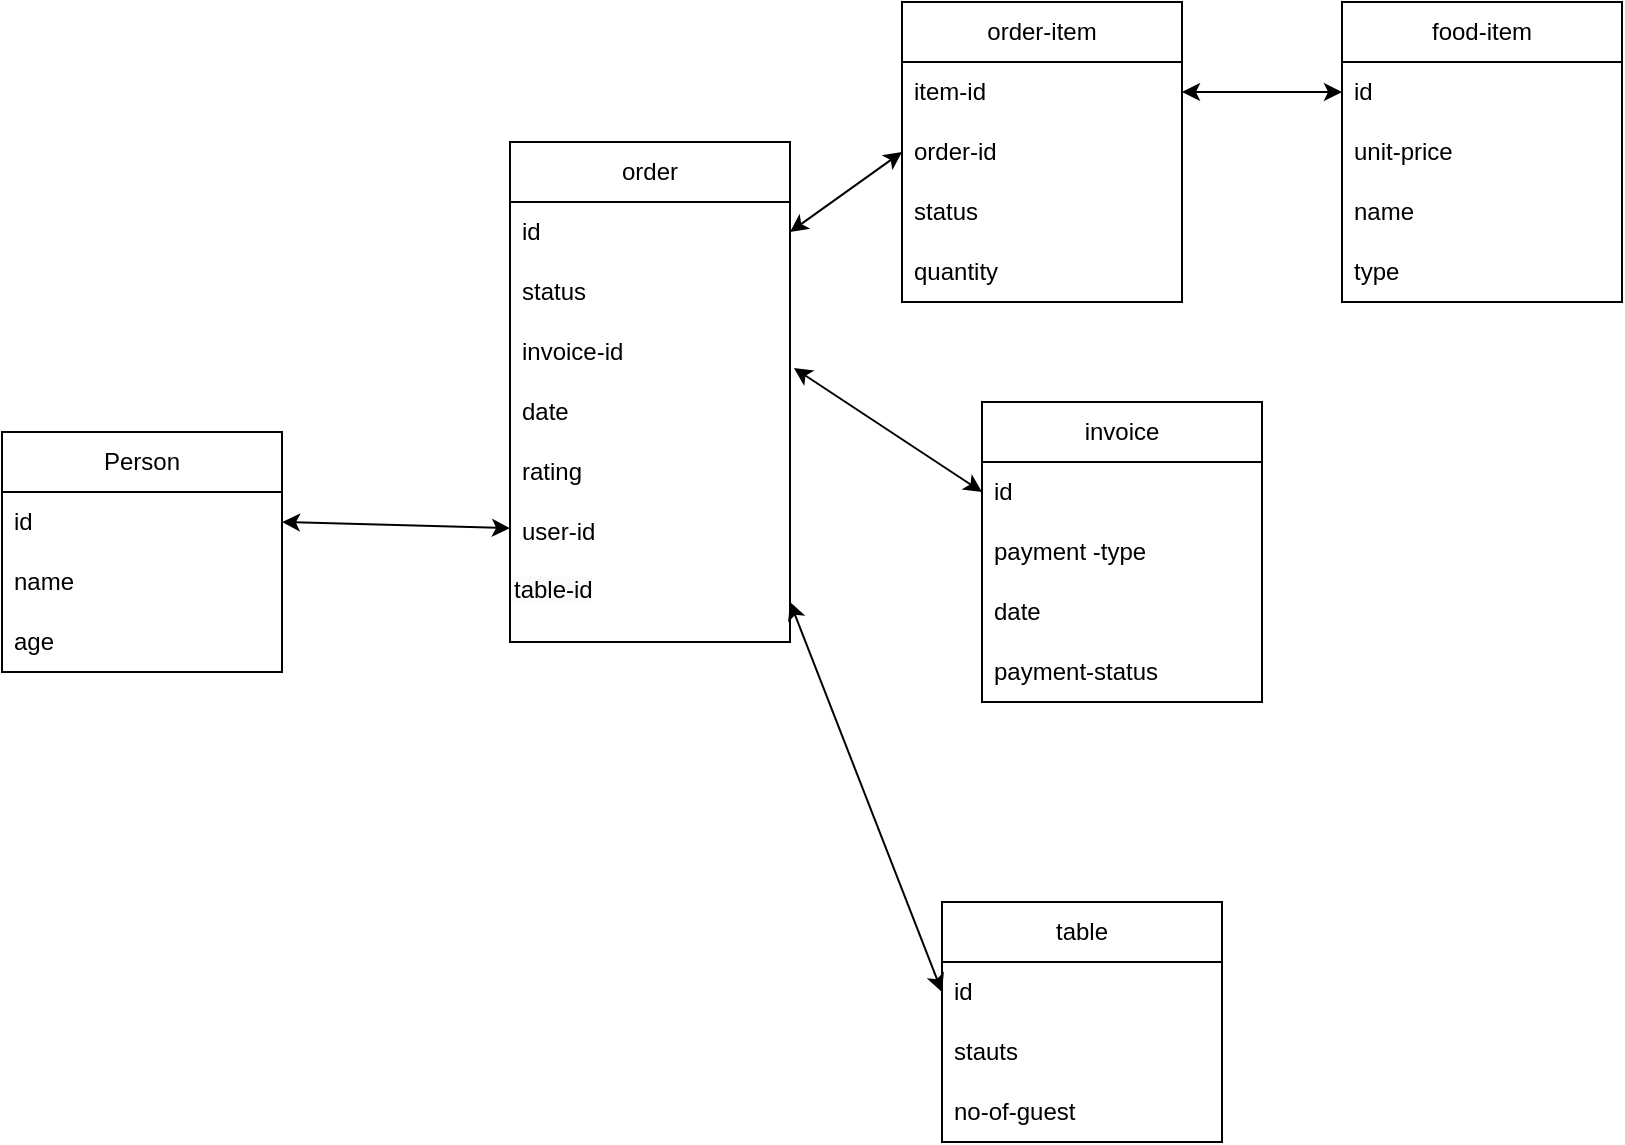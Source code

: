 <mxfile version="24.6.3" type="github">
  <diagram id="C5RBs43oDa-KdzZeNtuy" name="Page-1">
    <mxGraphModel dx="954" dy="646" grid="1" gridSize="10" guides="1" tooltips="1" connect="1" arrows="1" fold="1" page="1" pageScale="1" pageWidth="827" pageHeight="1169" math="0" shadow="0">
      <root>
        <mxCell id="WIyWlLk6GJQsqaUBKTNV-0" />
        <mxCell id="WIyWlLk6GJQsqaUBKTNV-1" parent="WIyWlLk6GJQsqaUBKTNV-0" />
        <mxCell id="8O5OiX0xF-CGPcUhNUK4-0" value="Person" style="swimlane;fontStyle=0;childLayout=stackLayout;horizontal=1;startSize=30;horizontalStack=0;resizeParent=1;resizeParentMax=0;resizeLast=0;collapsible=1;marginBottom=0;whiteSpace=wrap;html=1;" vertex="1" parent="WIyWlLk6GJQsqaUBKTNV-1">
          <mxGeometry x="90" y="295" width="140" height="120" as="geometry" />
        </mxCell>
        <mxCell id="8O5OiX0xF-CGPcUhNUK4-1" value="id" style="text;strokeColor=none;fillColor=none;align=left;verticalAlign=middle;spacingLeft=4;spacingRight=4;overflow=hidden;points=[[0,0.5],[1,0.5]];portConstraint=eastwest;rotatable=0;whiteSpace=wrap;html=1;" vertex="1" parent="8O5OiX0xF-CGPcUhNUK4-0">
          <mxGeometry y="30" width="140" height="30" as="geometry" />
        </mxCell>
        <mxCell id="8O5OiX0xF-CGPcUhNUK4-2" value="name" style="text;strokeColor=none;fillColor=none;align=left;verticalAlign=middle;spacingLeft=4;spacingRight=4;overflow=hidden;points=[[0,0.5],[1,0.5]];portConstraint=eastwest;rotatable=0;whiteSpace=wrap;html=1;" vertex="1" parent="8O5OiX0xF-CGPcUhNUK4-0">
          <mxGeometry y="60" width="140" height="30" as="geometry" />
        </mxCell>
        <mxCell id="8O5OiX0xF-CGPcUhNUK4-3" value="age" style="text;strokeColor=none;fillColor=none;align=left;verticalAlign=middle;spacingLeft=4;spacingRight=4;overflow=hidden;points=[[0,0.5],[1,0.5]];portConstraint=eastwest;rotatable=0;whiteSpace=wrap;html=1;" vertex="1" parent="8O5OiX0xF-CGPcUhNUK4-0">
          <mxGeometry y="90" width="140" height="30" as="geometry" />
        </mxCell>
        <mxCell id="8O5OiX0xF-CGPcUhNUK4-4" value="order" style="swimlane;fontStyle=0;childLayout=stackLayout;horizontal=1;startSize=30;horizontalStack=0;resizeParent=1;resizeParentMax=0;resizeLast=0;collapsible=1;marginBottom=0;whiteSpace=wrap;html=1;" vertex="1" parent="WIyWlLk6GJQsqaUBKTNV-1">
          <mxGeometry x="344" y="150" width="140" height="250" as="geometry" />
        </mxCell>
        <mxCell id="8O5OiX0xF-CGPcUhNUK4-5" value="id" style="text;strokeColor=none;fillColor=none;align=left;verticalAlign=middle;spacingLeft=4;spacingRight=4;overflow=hidden;points=[[0,0.5],[1,0.5]];portConstraint=eastwest;rotatable=0;whiteSpace=wrap;html=1;" vertex="1" parent="8O5OiX0xF-CGPcUhNUK4-4">
          <mxGeometry y="30" width="140" height="30" as="geometry" />
        </mxCell>
        <mxCell id="8O5OiX0xF-CGPcUhNUK4-14" value="status" style="text;strokeColor=none;fillColor=none;align=left;verticalAlign=middle;spacingLeft=4;spacingRight=4;overflow=hidden;points=[[0,0.5],[1,0.5]];portConstraint=eastwest;rotatable=0;whiteSpace=wrap;html=1;" vertex="1" parent="8O5OiX0xF-CGPcUhNUK4-4">
          <mxGeometry y="60" width="140" height="30" as="geometry" />
        </mxCell>
        <mxCell id="8O5OiX0xF-CGPcUhNUK4-6" value="invoice-id" style="text;strokeColor=none;fillColor=none;align=left;verticalAlign=middle;spacingLeft=4;spacingRight=4;overflow=hidden;points=[[0,0.5],[1,0.5]];portConstraint=eastwest;rotatable=0;whiteSpace=wrap;html=1;" vertex="1" parent="8O5OiX0xF-CGPcUhNUK4-4">
          <mxGeometry y="90" width="140" height="30" as="geometry" />
        </mxCell>
        <mxCell id="8O5OiX0xF-CGPcUhNUK4-16" value="date" style="text;strokeColor=none;fillColor=none;align=left;verticalAlign=middle;spacingLeft=4;spacingRight=4;overflow=hidden;points=[[0,0.5],[1,0.5]];portConstraint=eastwest;rotatable=0;whiteSpace=wrap;html=1;" vertex="1" parent="8O5OiX0xF-CGPcUhNUK4-4">
          <mxGeometry y="120" width="140" height="30" as="geometry" />
        </mxCell>
        <mxCell id="8O5OiX0xF-CGPcUhNUK4-15" value="rating" style="text;strokeColor=none;fillColor=none;align=left;verticalAlign=middle;spacingLeft=4;spacingRight=4;overflow=hidden;points=[[0,0.5],[1,0.5]];portConstraint=eastwest;rotatable=0;whiteSpace=wrap;html=1;" vertex="1" parent="8O5OiX0xF-CGPcUhNUK4-4">
          <mxGeometry y="150" width="140" height="30" as="geometry" />
        </mxCell>
        <mxCell id="8O5OiX0xF-CGPcUhNUK4-7" value="user-id" style="text;strokeColor=none;fillColor=none;align=left;verticalAlign=middle;spacingLeft=4;spacingRight=4;overflow=hidden;points=[[0,0.5],[1,0.5]];portConstraint=eastwest;rotatable=0;whiteSpace=wrap;html=1;" vertex="1" parent="8O5OiX0xF-CGPcUhNUK4-4">
          <mxGeometry y="180" width="140" height="30" as="geometry" />
        </mxCell>
        <mxCell id="8O5OiX0xF-CGPcUhNUK4-40" value="&lt;span style=&quot;color: rgb(0, 0, 0); font-family: Helvetica; font-size: 12px; font-style: normal; font-variant-ligatures: normal; font-variant-caps: normal; font-weight: 400; letter-spacing: normal; orphans: 2; text-align: left; text-indent: 0px; text-transform: none; widows: 2; word-spacing: 0px; -webkit-text-stroke-width: 0px; white-space: normal; background-color: rgb(251, 251, 251); text-decoration-thickness: initial; text-decoration-style: initial; text-decoration-color: initial; display: inline !important; float: none;&quot;&gt;table-id&lt;/span&gt;" style="text;whiteSpace=wrap;html=1;" vertex="1" parent="8O5OiX0xF-CGPcUhNUK4-4">
          <mxGeometry y="210" width="140" height="40" as="geometry" />
        </mxCell>
        <mxCell id="8O5OiX0xF-CGPcUhNUK4-9" value="invoice" style="swimlane;fontStyle=0;childLayout=stackLayout;horizontal=1;startSize=30;horizontalStack=0;resizeParent=1;resizeParentMax=0;resizeLast=0;collapsible=1;marginBottom=0;whiteSpace=wrap;html=1;" vertex="1" parent="WIyWlLk6GJQsqaUBKTNV-1">
          <mxGeometry x="580" y="280" width="140" height="150" as="geometry" />
        </mxCell>
        <mxCell id="8O5OiX0xF-CGPcUhNUK4-10" value="id" style="text;strokeColor=none;fillColor=none;align=left;verticalAlign=middle;spacingLeft=4;spacingRight=4;overflow=hidden;points=[[0,0.5],[1,0.5]];portConstraint=eastwest;rotatable=0;whiteSpace=wrap;html=1;" vertex="1" parent="8O5OiX0xF-CGPcUhNUK4-9">
          <mxGeometry y="30" width="140" height="30" as="geometry" />
        </mxCell>
        <mxCell id="8O5OiX0xF-CGPcUhNUK4-11" value="payment -type" style="text;strokeColor=none;fillColor=none;align=left;verticalAlign=middle;spacingLeft=4;spacingRight=4;overflow=hidden;points=[[0,0.5],[1,0.5]];portConstraint=eastwest;rotatable=0;whiteSpace=wrap;html=1;" vertex="1" parent="8O5OiX0xF-CGPcUhNUK4-9">
          <mxGeometry y="60" width="140" height="30" as="geometry" />
        </mxCell>
        <mxCell id="8O5OiX0xF-CGPcUhNUK4-13" value="date" style="text;strokeColor=none;fillColor=none;align=left;verticalAlign=middle;spacingLeft=4;spacingRight=4;overflow=hidden;points=[[0,0.5],[1,0.5]];portConstraint=eastwest;rotatable=0;whiteSpace=wrap;html=1;" vertex="1" parent="8O5OiX0xF-CGPcUhNUK4-9">
          <mxGeometry y="90" width="140" height="30" as="geometry" />
        </mxCell>
        <mxCell id="8O5OiX0xF-CGPcUhNUK4-12" value="payment-status" style="text;strokeColor=none;fillColor=none;align=left;verticalAlign=middle;spacingLeft=4;spacingRight=4;overflow=hidden;points=[[0,0.5],[1,0.5]];portConstraint=eastwest;rotatable=0;whiteSpace=wrap;html=1;" vertex="1" parent="8O5OiX0xF-CGPcUhNUK4-9">
          <mxGeometry y="120" width="140" height="30" as="geometry" />
        </mxCell>
        <mxCell id="8O5OiX0xF-CGPcUhNUK4-17" value="order-item" style="swimlane;fontStyle=0;childLayout=stackLayout;horizontal=1;startSize=30;horizontalStack=0;resizeParent=1;resizeParentMax=0;resizeLast=0;collapsible=1;marginBottom=0;whiteSpace=wrap;html=1;" vertex="1" parent="WIyWlLk6GJQsqaUBKTNV-1">
          <mxGeometry x="540" y="80" width="140" height="150" as="geometry" />
        </mxCell>
        <mxCell id="8O5OiX0xF-CGPcUhNUK4-18" value="item-id" style="text;strokeColor=none;fillColor=none;align=left;verticalAlign=middle;spacingLeft=4;spacingRight=4;overflow=hidden;points=[[0,0.5],[1,0.5]];portConstraint=eastwest;rotatable=0;whiteSpace=wrap;html=1;" vertex="1" parent="8O5OiX0xF-CGPcUhNUK4-17">
          <mxGeometry y="30" width="140" height="30" as="geometry" />
        </mxCell>
        <mxCell id="8O5OiX0xF-CGPcUhNUK4-19" value="order-id" style="text;strokeColor=none;fillColor=none;align=left;verticalAlign=middle;spacingLeft=4;spacingRight=4;overflow=hidden;points=[[0,0.5],[1,0.5]];portConstraint=eastwest;rotatable=0;whiteSpace=wrap;html=1;" vertex="1" parent="8O5OiX0xF-CGPcUhNUK4-17">
          <mxGeometry y="60" width="140" height="30" as="geometry" />
        </mxCell>
        <mxCell id="8O5OiX0xF-CGPcUhNUK4-20" value="status" style="text;strokeColor=none;fillColor=none;align=left;verticalAlign=middle;spacingLeft=4;spacingRight=4;overflow=hidden;points=[[0,0.5],[1,0.5]];portConstraint=eastwest;rotatable=0;whiteSpace=wrap;html=1;" vertex="1" parent="8O5OiX0xF-CGPcUhNUK4-17">
          <mxGeometry y="90" width="140" height="30" as="geometry" />
        </mxCell>
        <mxCell id="8O5OiX0xF-CGPcUhNUK4-21" value="quantity" style="text;strokeColor=none;fillColor=none;align=left;verticalAlign=middle;spacingLeft=4;spacingRight=4;overflow=hidden;points=[[0,0.5],[1,0.5]];portConstraint=eastwest;rotatable=0;whiteSpace=wrap;html=1;" vertex="1" parent="8O5OiX0xF-CGPcUhNUK4-17">
          <mxGeometry y="120" width="140" height="30" as="geometry" />
        </mxCell>
        <mxCell id="8O5OiX0xF-CGPcUhNUK4-24" value="food-item" style="swimlane;fontStyle=0;childLayout=stackLayout;horizontal=1;startSize=30;horizontalStack=0;resizeParent=1;resizeParentMax=0;resizeLast=0;collapsible=1;marginBottom=0;whiteSpace=wrap;html=1;" vertex="1" parent="WIyWlLk6GJQsqaUBKTNV-1">
          <mxGeometry x="760" y="80" width="140" height="150" as="geometry" />
        </mxCell>
        <mxCell id="8O5OiX0xF-CGPcUhNUK4-25" value="id" style="text;strokeColor=none;fillColor=none;align=left;verticalAlign=middle;spacingLeft=4;spacingRight=4;overflow=hidden;points=[[0,0.5],[1,0.5]];portConstraint=eastwest;rotatable=0;whiteSpace=wrap;html=1;" vertex="1" parent="8O5OiX0xF-CGPcUhNUK4-24">
          <mxGeometry y="30" width="140" height="30" as="geometry" />
        </mxCell>
        <mxCell id="8O5OiX0xF-CGPcUhNUK4-26" value="unit-price" style="text;strokeColor=none;fillColor=none;align=left;verticalAlign=middle;spacingLeft=4;spacingRight=4;overflow=hidden;points=[[0,0.5],[1,0.5]];portConstraint=eastwest;rotatable=0;whiteSpace=wrap;html=1;" vertex="1" parent="8O5OiX0xF-CGPcUhNUK4-24">
          <mxGeometry y="60" width="140" height="30" as="geometry" />
        </mxCell>
        <mxCell id="8O5OiX0xF-CGPcUhNUK4-27" value="name" style="text;strokeColor=none;fillColor=none;align=left;verticalAlign=middle;spacingLeft=4;spacingRight=4;overflow=hidden;points=[[0,0.5],[1,0.5]];portConstraint=eastwest;rotatable=0;whiteSpace=wrap;html=1;" vertex="1" parent="8O5OiX0xF-CGPcUhNUK4-24">
          <mxGeometry y="90" width="140" height="30" as="geometry" />
        </mxCell>
        <mxCell id="8O5OiX0xF-CGPcUhNUK4-28" value="type" style="text;strokeColor=none;fillColor=none;align=left;verticalAlign=middle;spacingLeft=4;spacingRight=4;overflow=hidden;points=[[0,0.5],[1,0.5]];portConstraint=eastwest;rotatable=0;whiteSpace=wrap;html=1;" vertex="1" parent="8O5OiX0xF-CGPcUhNUK4-24">
          <mxGeometry y="120" width="140" height="30" as="geometry" />
        </mxCell>
        <mxCell id="8O5OiX0xF-CGPcUhNUK4-29" value="table" style="swimlane;fontStyle=0;childLayout=stackLayout;horizontal=1;startSize=30;horizontalStack=0;resizeParent=1;resizeParentMax=0;resizeLast=0;collapsible=1;marginBottom=0;whiteSpace=wrap;html=1;" vertex="1" parent="WIyWlLk6GJQsqaUBKTNV-1">
          <mxGeometry x="560" y="530" width="140" height="120" as="geometry" />
        </mxCell>
        <mxCell id="8O5OiX0xF-CGPcUhNUK4-30" value="id" style="text;strokeColor=none;fillColor=none;align=left;verticalAlign=middle;spacingLeft=4;spacingRight=4;overflow=hidden;points=[[0,0.5],[1,0.5]];portConstraint=eastwest;rotatable=0;whiteSpace=wrap;html=1;" vertex="1" parent="8O5OiX0xF-CGPcUhNUK4-29">
          <mxGeometry y="30" width="140" height="30" as="geometry" />
        </mxCell>
        <mxCell id="8O5OiX0xF-CGPcUhNUK4-34" value="stauts" style="text;strokeColor=none;fillColor=none;align=left;verticalAlign=middle;spacingLeft=4;spacingRight=4;overflow=hidden;points=[[0,0.5],[1,0.5]];portConstraint=eastwest;rotatable=0;whiteSpace=wrap;html=1;" vertex="1" parent="8O5OiX0xF-CGPcUhNUK4-29">
          <mxGeometry y="60" width="140" height="30" as="geometry" />
        </mxCell>
        <mxCell id="8O5OiX0xF-CGPcUhNUK4-31" value="no-of-guest" style="text;strokeColor=none;fillColor=none;align=left;verticalAlign=middle;spacingLeft=4;spacingRight=4;overflow=hidden;points=[[0,0.5],[1,0.5]];portConstraint=eastwest;rotatable=0;whiteSpace=wrap;html=1;" vertex="1" parent="8O5OiX0xF-CGPcUhNUK4-29">
          <mxGeometry y="90" width="140" height="30" as="geometry" />
        </mxCell>
        <mxCell id="8O5OiX0xF-CGPcUhNUK4-38" value="" style="endArrow=classic;startArrow=classic;html=1;rounded=0;exitX=1.014;exitY=0.767;exitDx=0;exitDy=0;exitPerimeter=0;entryX=0;entryY=0.5;entryDx=0;entryDy=0;" edge="1" parent="WIyWlLk6GJQsqaUBKTNV-1" source="8O5OiX0xF-CGPcUhNUK4-6" target="8O5OiX0xF-CGPcUhNUK4-10">
          <mxGeometry width="50" height="50" relative="1" as="geometry">
            <mxPoint x="390" y="360" as="sourcePoint" />
            <mxPoint x="530" y="180" as="targetPoint" />
            <Array as="points" />
          </mxGeometry>
        </mxCell>
        <mxCell id="8O5OiX0xF-CGPcUhNUK4-39" value="" style="endArrow=classic;startArrow=classic;html=1;rounded=0;exitX=1;exitY=0.5;exitDx=0;exitDy=0;" edge="1" parent="WIyWlLk6GJQsqaUBKTNV-1" source="8O5OiX0xF-CGPcUhNUK4-18" target="8O5OiX0xF-CGPcUhNUK4-25">
          <mxGeometry width="50" height="50" relative="1" as="geometry">
            <mxPoint x="700" y="450" as="sourcePoint" />
            <mxPoint x="750" y="405" as="targetPoint" />
          </mxGeometry>
        </mxCell>
        <mxCell id="8O5OiX0xF-CGPcUhNUK4-41" value="" style="endArrow=classic;startArrow=classic;html=1;rounded=0;exitX=0;exitY=0.5;exitDx=0;exitDy=0;entryX=1;entryY=0.5;entryDx=0;entryDy=0;" edge="1" parent="WIyWlLk6GJQsqaUBKTNV-1" source="8O5OiX0xF-CGPcUhNUK4-30" target="8O5OiX0xF-CGPcUhNUK4-40">
          <mxGeometry width="50" height="50" relative="1" as="geometry">
            <mxPoint x="390" y="360" as="sourcePoint" />
            <mxPoint x="440" y="310" as="targetPoint" />
          </mxGeometry>
        </mxCell>
        <mxCell id="8O5OiX0xF-CGPcUhNUK4-42" value="" style="endArrow=classic;startArrow=classic;html=1;rounded=0;exitX=1;exitY=0.5;exitDx=0;exitDy=0;" edge="1" parent="WIyWlLk6GJQsqaUBKTNV-1" source="8O5OiX0xF-CGPcUhNUK4-1" target="8O5OiX0xF-CGPcUhNUK4-7">
          <mxGeometry width="50" height="50" relative="1" as="geometry">
            <mxPoint x="390" y="360" as="sourcePoint" />
            <mxPoint x="440" y="310" as="targetPoint" />
          </mxGeometry>
        </mxCell>
        <mxCell id="8O5OiX0xF-CGPcUhNUK4-43" value="" style="endArrow=classic;startArrow=classic;html=1;rounded=0;exitX=1;exitY=0.5;exitDx=0;exitDy=0;entryX=0;entryY=0.5;entryDx=0;entryDy=0;" edge="1" parent="WIyWlLk6GJQsqaUBKTNV-1" source="8O5OiX0xF-CGPcUhNUK4-5" target="8O5OiX0xF-CGPcUhNUK4-19">
          <mxGeometry width="50" height="50" relative="1" as="geometry">
            <mxPoint x="500" y="200" as="sourcePoint" />
            <mxPoint x="550" y="150" as="targetPoint" />
          </mxGeometry>
        </mxCell>
      </root>
    </mxGraphModel>
  </diagram>
</mxfile>

